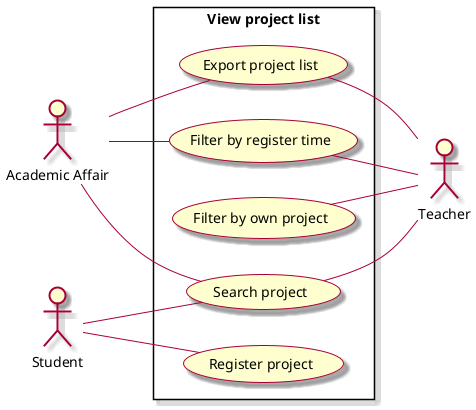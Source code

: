 @startuml ViewProjectList

skin rose
left to right direction

actor "Academic Affair" as aa
actor "Teacher" as t
actor "Student" as s

rectangle "View project list" {
    usecase "Export project list" as exportProjectList
    usecase "Filter by register time" as filterByRegisterTime
    usecase "Filter by own project" as filterByOwnProject
    usecase "Search project" as searchProject
    usecase "Register project" as registerProject
}

aa -- exportProjectList
aa -- filterByRegisterTime
aa -- searchProject
exportProjectList -- t
filterByRegisterTime -- t
filterByOwnProject -- t
searchProject -- t
s -- searchProject
s -- registerProject

@enduml